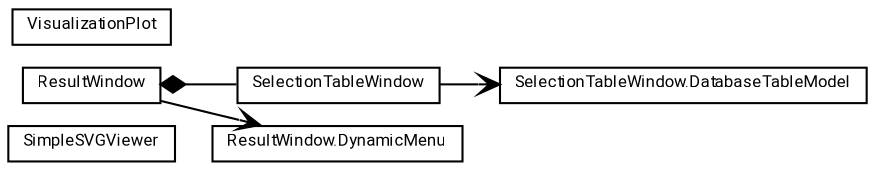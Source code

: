 #!/usr/local/bin/dot
#
# Class diagram 
# Generated by UMLGraph version R5_7_2-60-g0e99a6 (http://www.spinellis.gr/umlgraph/)
#

digraph G {
	graph [fontnames="svg"]
	edge [fontname="Roboto",fontsize=7,labelfontname="Roboto",labelfontsize=7,color="black"];
	node [fontname="Roboto",fontcolor="black",fontsize=8,shape=plaintext,margin=0,width=0,height=0];
	nodesep=0.15;
	ranksep=0.25;
	rankdir=LR;
	// de.lmu.ifi.dbs.elki.visualization.gui.SimpleSVGViewer
	c128161 [label=<<table title="de.lmu.ifi.dbs.elki.visualization.gui.SimpleSVGViewer" border="0" cellborder="1" cellspacing="0" cellpadding="2" href="SimpleSVGViewer.html" target="_parent">
		<tr><td><table border="0" cellspacing="0" cellpadding="1">
		<tr><td align="center" balign="center"> <font face="Roboto">SimpleSVGViewer</font> </td></tr>
		</table></td></tr>
		</table>>, URL="SimpleSVGViewer.html"];
	// de.lmu.ifi.dbs.elki.visualization.gui.SelectionTableWindow
	c128162 [label=<<table title="de.lmu.ifi.dbs.elki.visualization.gui.SelectionTableWindow" border="0" cellborder="1" cellspacing="0" cellpadding="2" href="SelectionTableWindow.html" target="_parent">
		<tr><td><table border="0" cellspacing="0" cellpadding="1">
		<tr><td align="center" balign="center"> <font face="Roboto">SelectionTableWindow</font> </td></tr>
		</table></td></tr>
		</table>>, URL="SelectionTableWindow.html"];
	// de.lmu.ifi.dbs.elki.visualization.gui.SelectionTableWindow.DatabaseTableModel
	c128163 [label=<<table title="de.lmu.ifi.dbs.elki.visualization.gui.SelectionTableWindow.DatabaseTableModel" border="0" cellborder="1" cellspacing="0" cellpadding="2" href="SelectionTableWindow.DatabaseTableModel.html" target="_parent">
		<tr><td><table border="0" cellspacing="0" cellpadding="1">
		<tr><td align="center" balign="center"> <font face="Roboto">SelectionTableWindow.DatabaseTableModel</font> </td></tr>
		</table></td></tr>
		</table>>, URL="SelectionTableWindow.DatabaseTableModel.html"];
	// de.lmu.ifi.dbs.elki.visualization.gui.VisualizationPlot
	c128164 [label=<<table title="de.lmu.ifi.dbs.elki.visualization.gui.VisualizationPlot" border="0" cellborder="1" cellspacing="0" cellpadding="2" href="VisualizationPlot.html" target="_parent">
		<tr><td><table border="0" cellspacing="0" cellpadding="1">
		<tr><td align="center" balign="center"> <font face="Roboto">VisualizationPlot</font> </td></tr>
		</table></td></tr>
		</table>>, URL="VisualizationPlot.html"];
	// de.lmu.ifi.dbs.elki.visualization.gui.ResultWindow
	c128165 [label=<<table title="de.lmu.ifi.dbs.elki.visualization.gui.ResultWindow" border="0" cellborder="1" cellspacing="0" cellpadding="2" href="ResultWindow.html" target="_parent">
		<tr><td><table border="0" cellspacing="0" cellpadding="1">
		<tr><td align="center" balign="center"> <font face="Roboto">ResultWindow</font> </td></tr>
		</table></td></tr>
		</table>>, URL="ResultWindow.html"];
	// de.lmu.ifi.dbs.elki.visualization.gui.ResultWindow.DynamicMenu
	c128166 [label=<<table title="de.lmu.ifi.dbs.elki.visualization.gui.ResultWindow.DynamicMenu" border="0" cellborder="1" cellspacing="0" cellpadding="2" href="ResultWindow.DynamicMenu.html" target="_parent">
		<tr><td><table border="0" cellspacing="0" cellpadding="1">
		<tr><td align="center" balign="center"> <font face="Roboto">ResultWindow.DynamicMenu</font> </td></tr>
		</table></td></tr>
		</table>>, URL="ResultWindow.DynamicMenu.html"];
	// de.lmu.ifi.dbs.elki.visualization.gui.ResultWindow composed de.lmu.ifi.dbs.elki.visualization.gui.SelectionTableWindow
	c128165 -> c128162 [arrowhead=none,arrowtail=diamond,dir=back,weight=6];
	// de.lmu.ifi.dbs.elki.visualization.gui.SelectionTableWindow navassoc de.lmu.ifi.dbs.elki.visualization.gui.SelectionTableWindow.DatabaseTableModel
	c128162 -> c128163 [arrowhead=open,weight=1];
	// de.lmu.ifi.dbs.elki.visualization.gui.ResultWindow navassoc de.lmu.ifi.dbs.elki.visualization.gui.ResultWindow.DynamicMenu
	c128165 -> c128166 [arrowhead=open,weight=1];
}


